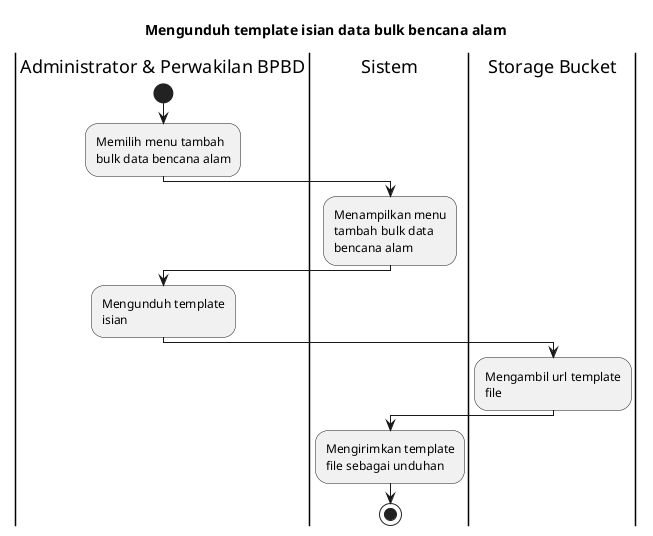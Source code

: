 @startuml UC-MGDISASTER-012 - Mengunduh template isian data bulk bencana alam 
skinparam wrapWidth 140

title Mengunduh template isian data bulk bencana alam 

|Administrator & Perwakilan BPBD|
start
:Memilih menu tambah bulk data bencana alam;

|Sistem|
:Menampilkan menu tambah bulk data bencana alam;

|Administrator & Perwakilan BPBD|
:Mengunduh template isian;

|Storage Bucket|
:Mengambil url template file;

|Sistem|
:Mengirimkan template file sebagai unduhan;

stop

@enduml
